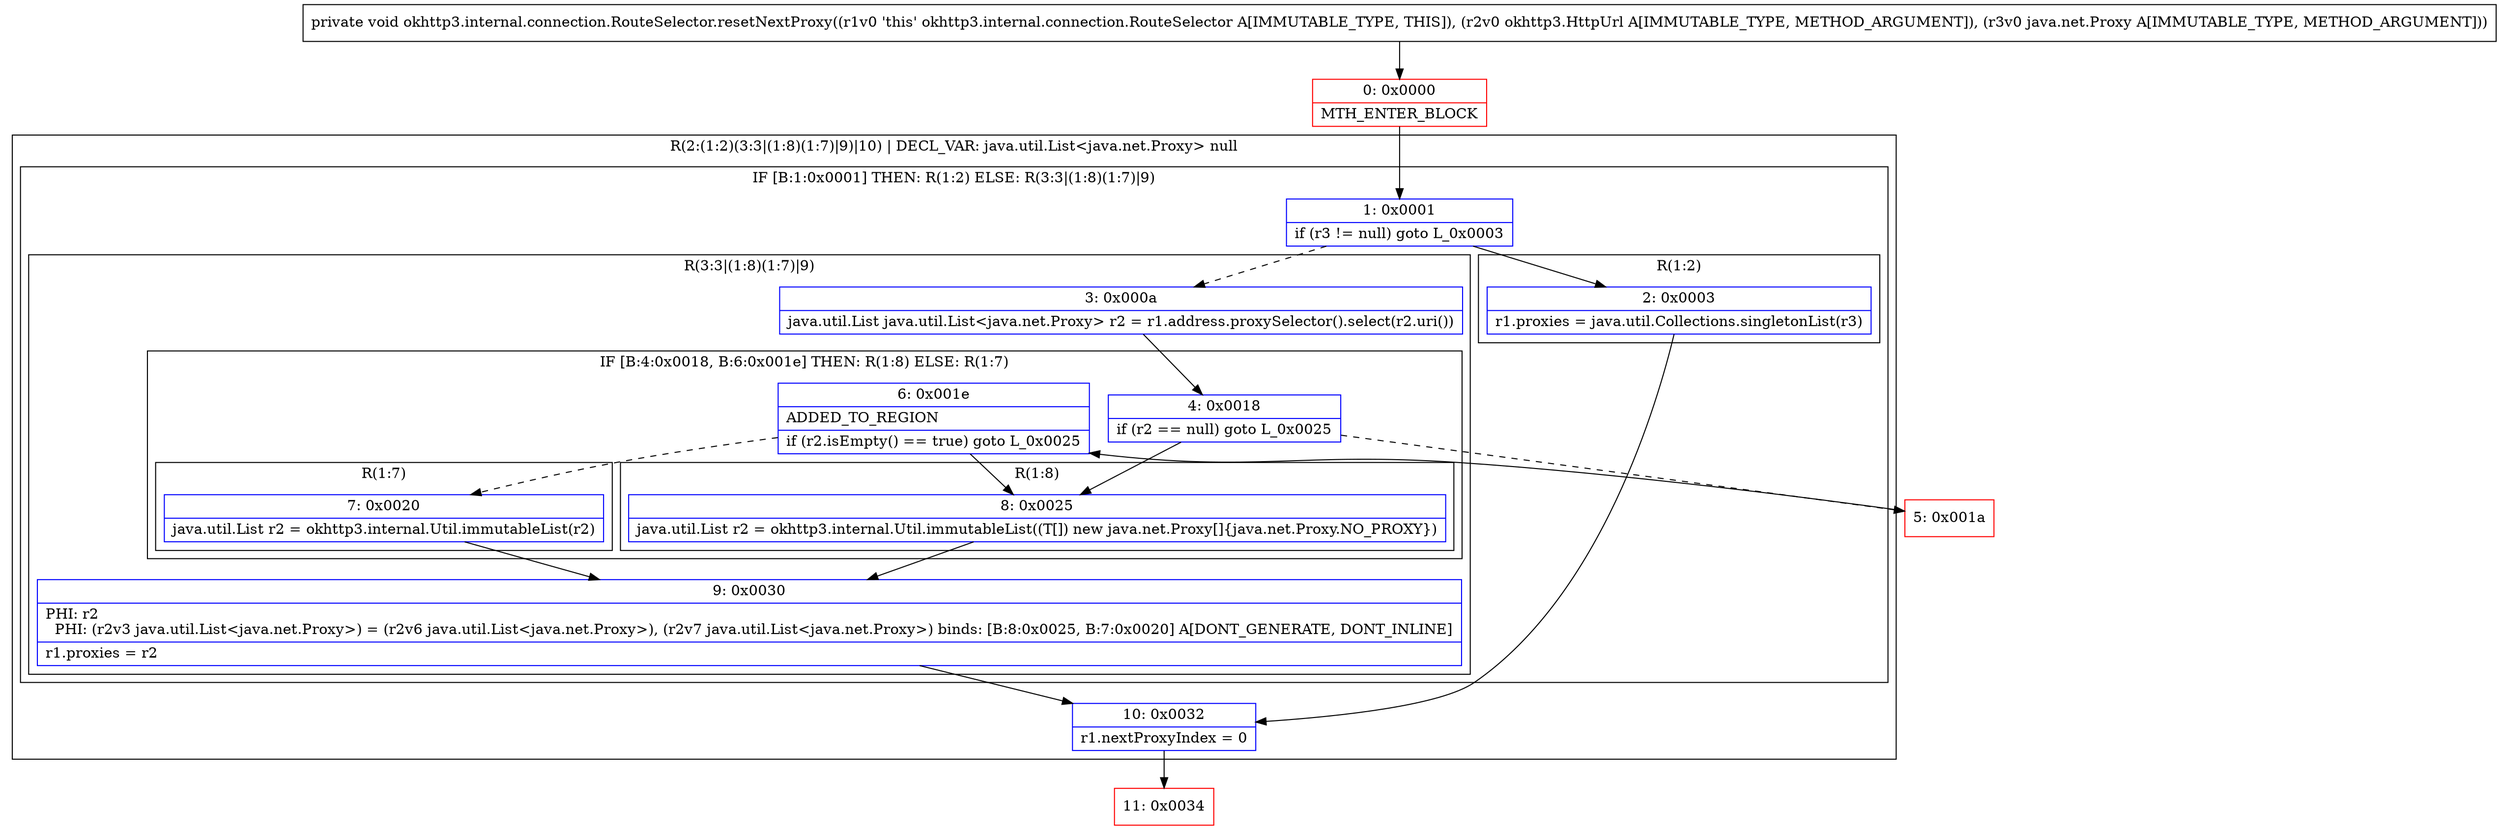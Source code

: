 digraph "CFG forokhttp3.internal.connection.RouteSelector.resetNextProxy(Lokhttp3\/HttpUrl;Ljava\/net\/Proxy;)V" {
subgraph cluster_Region_513440147 {
label = "R(2:(1:2)(3:3|(1:8)(1:7)|9)|10) | DECL_VAR: java.util.List\<java.net.Proxy\> null\l";
node [shape=record,color=blue];
subgraph cluster_IfRegion_360736843 {
label = "IF [B:1:0x0001] THEN: R(1:2) ELSE: R(3:3|(1:8)(1:7)|9)";
node [shape=record,color=blue];
Node_1 [shape=record,label="{1\:\ 0x0001|if (r3 != null) goto L_0x0003\l}"];
subgraph cluster_Region_123271370 {
label = "R(1:2)";
node [shape=record,color=blue];
Node_2 [shape=record,label="{2\:\ 0x0003|r1.proxies = java.util.Collections.singletonList(r3)\l}"];
}
subgraph cluster_Region_565693846 {
label = "R(3:3|(1:8)(1:7)|9)";
node [shape=record,color=blue];
Node_3 [shape=record,label="{3\:\ 0x000a|java.util.List java.util.List\<java.net.Proxy\> r2 = r1.address.proxySelector().select(r2.uri())\l}"];
subgraph cluster_IfRegion_1588536287 {
label = "IF [B:4:0x0018, B:6:0x001e] THEN: R(1:8) ELSE: R(1:7)";
node [shape=record,color=blue];
Node_4 [shape=record,label="{4\:\ 0x0018|if (r2 == null) goto L_0x0025\l}"];
Node_6 [shape=record,label="{6\:\ 0x001e|ADDED_TO_REGION\l|if (r2.isEmpty() == true) goto L_0x0025\l}"];
subgraph cluster_Region_72137368 {
label = "R(1:8)";
node [shape=record,color=blue];
Node_8 [shape=record,label="{8\:\ 0x0025|java.util.List r2 = okhttp3.internal.Util.immutableList((T[]) new java.net.Proxy[]\{java.net.Proxy.NO_PROXY\})\l}"];
}
subgraph cluster_Region_860551513 {
label = "R(1:7)";
node [shape=record,color=blue];
Node_7 [shape=record,label="{7\:\ 0x0020|java.util.List r2 = okhttp3.internal.Util.immutableList(r2)\l}"];
}
}
Node_9 [shape=record,label="{9\:\ 0x0030|PHI: r2 \l  PHI: (r2v3 java.util.List\<java.net.Proxy\>) = (r2v6 java.util.List\<java.net.Proxy\>), (r2v7 java.util.List\<java.net.Proxy\>) binds: [B:8:0x0025, B:7:0x0020] A[DONT_GENERATE, DONT_INLINE]\l|r1.proxies = r2\l}"];
}
}
Node_10 [shape=record,label="{10\:\ 0x0032|r1.nextProxyIndex = 0\l}"];
}
Node_0 [shape=record,color=red,label="{0\:\ 0x0000|MTH_ENTER_BLOCK\l}"];
Node_5 [shape=record,color=red,label="{5\:\ 0x001a}"];
Node_11 [shape=record,color=red,label="{11\:\ 0x0034}"];
MethodNode[shape=record,label="{private void okhttp3.internal.connection.RouteSelector.resetNextProxy((r1v0 'this' okhttp3.internal.connection.RouteSelector A[IMMUTABLE_TYPE, THIS]), (r2v0 okhttp3.HttpUrl A[IMMUTABLE_TYPE, METHOD_ARGUMENT]), (r3v0 java.net.Proxy A[IMMUTABLE_TYPE, METHOD_ARGUMENT])) }"];
MethodNode -> Node_0;
Node_1 -> Node_2;
Node_1 -> Node_3[style=dashed];
Node_2 -> Node_10;
Node_3 -> Node_4;
Node_4 -> Node_5[style=dashed];
Node_4 -> Node_8;
Node_6 -> Node_7[style=dashed];
Node_6 -> Node_8;
Node_8 -> Node_9;
Node_7 -> Node_9;
Node_9 -> Node_10;
Node_10 -> Node_11;
Node_0 -> Node_1;
Node_5 -> Node_6;
}


